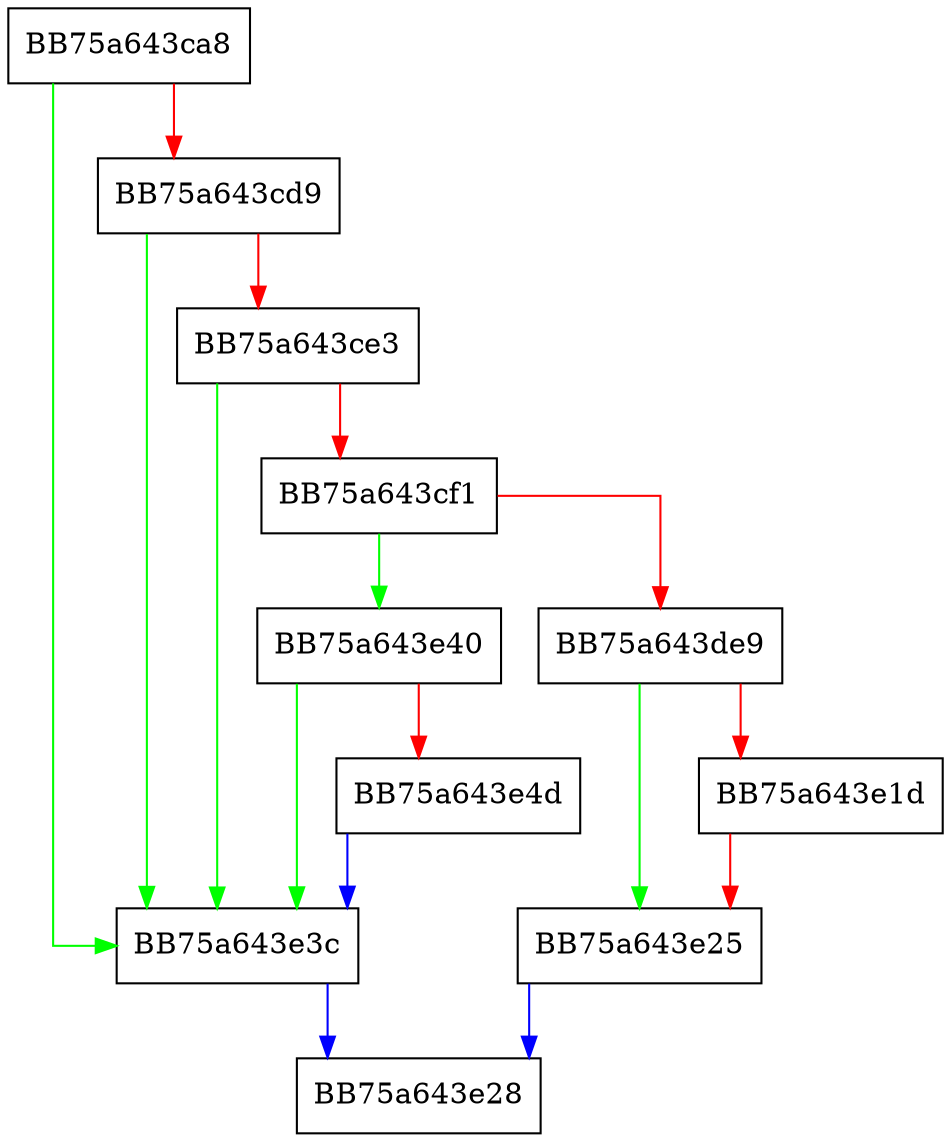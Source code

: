 digraph Matchx509Validity {
  node [shape="box"];
  graph [splines=ortho];
  BB75a643ca8 -> BB75a643e3c [color="green"];
  BB75a643ca8 -> BB75a643cd9 [color="red"];
  BB75a643cd9 -> BB75a643e3c [color="green"];
  BB75a643cd9 -> BB75a643ce3 [color="red"];
  BB75a643ce3 -> BB75a643e3c [color="green"];
  BB75a643ce3 -> BB75a643cf1 [color="red"];
  BB75a643cf1 -> BB75a643e40 [color="green"];
  BB75a643cf1 -> BB75a643de9 [color="red"];
  BB75a643de9 -> BB75a643e25 [color="green"];
  BB75a643de9 -> BB75a643e1d [color="red"];
  BB75a643e1d -> BB75a643e25 [color="red"];
  BB75a643e25 -> BB75a643e28 [color="blue"];
  BB75a643e3c -> BB75a643e28 [color="blue"];
  BB75a643e40 -> BB75a643e3c [color="green"];
  BB75a643e40 -> BB75a643e4d [color="red"];
  BB75a643e4d -> BB75a643e3c [color="blue"];
}
